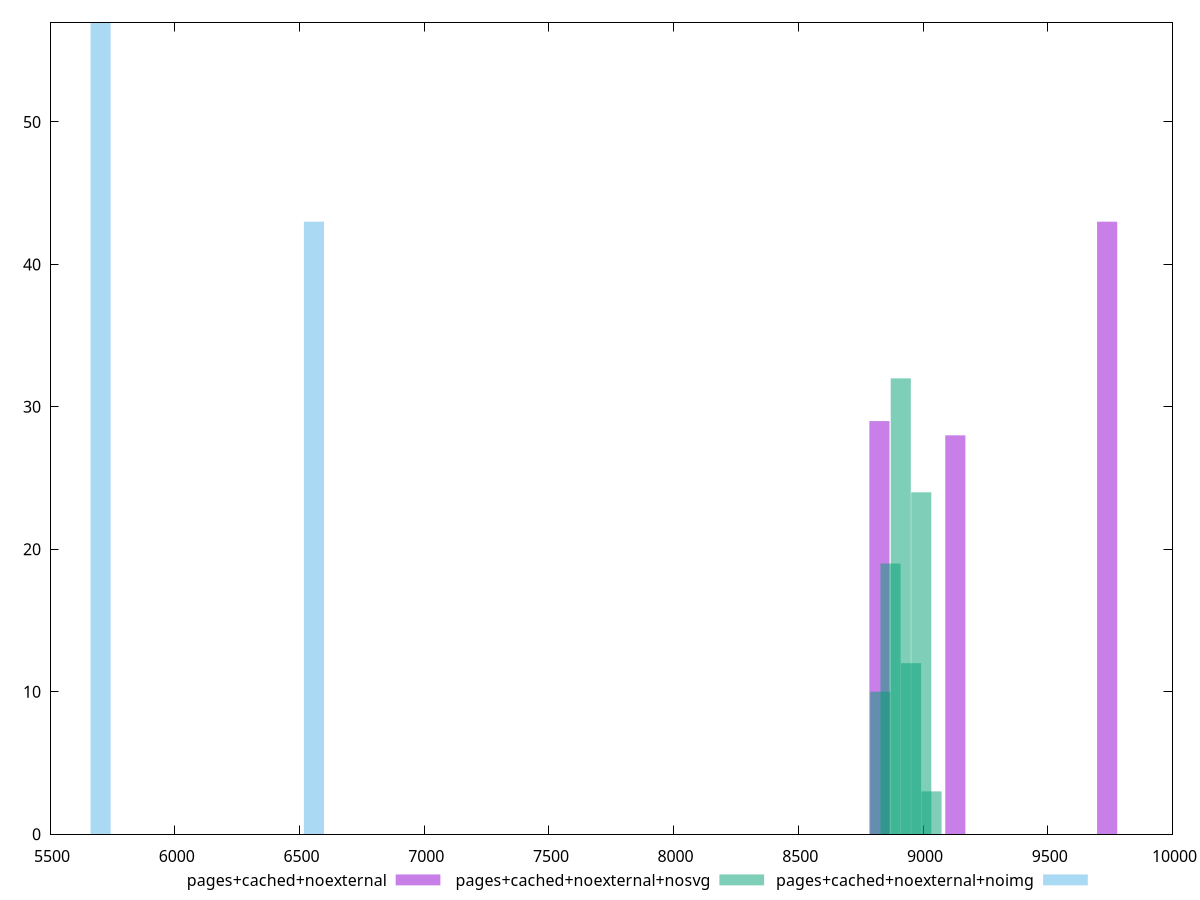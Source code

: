$_pagesCachedNoexternal <<EOF
9738.00410229686 43
9129.378845903306 28
8825.06621770653 29
EOF
$_pagesCachedNoexternalNosvg <<EOF
8910.635628180504 32
8992.76130217295 24
8951.698465176727 12
8869.57279118428 19
9033.824139169174 3
8828.509954188055 10
EOF
$_pagesCachedNoexternalNoimg <<EOF
5702.713295172132 57
6558.120289447952 43
EOF
set key outside below
set terminal pngcairo
set output "report_00006_2020-11-02T20-21-41.718Z/largest-contentful-paint/largest-contentful-paint_pages+cached+noexternal_pages+cached+noexternal+nosvg_pages+cached+noexternal+noimg+hist.png"
set boxwidth 80.70581614249456
set style fill transparent solid 0.5 noborder
set yrange [0:57]
plot $_pagesCachedNoexternal title "pages+cached+noexternal" with boxes ,$_pagesCachedNoexternalNosvg title "pages+cached+noexternal+nosvg" with boxes ,$_pagesCachedNoexternalNoimg title "pages+cached+noexternal+noimg" with boxes ,